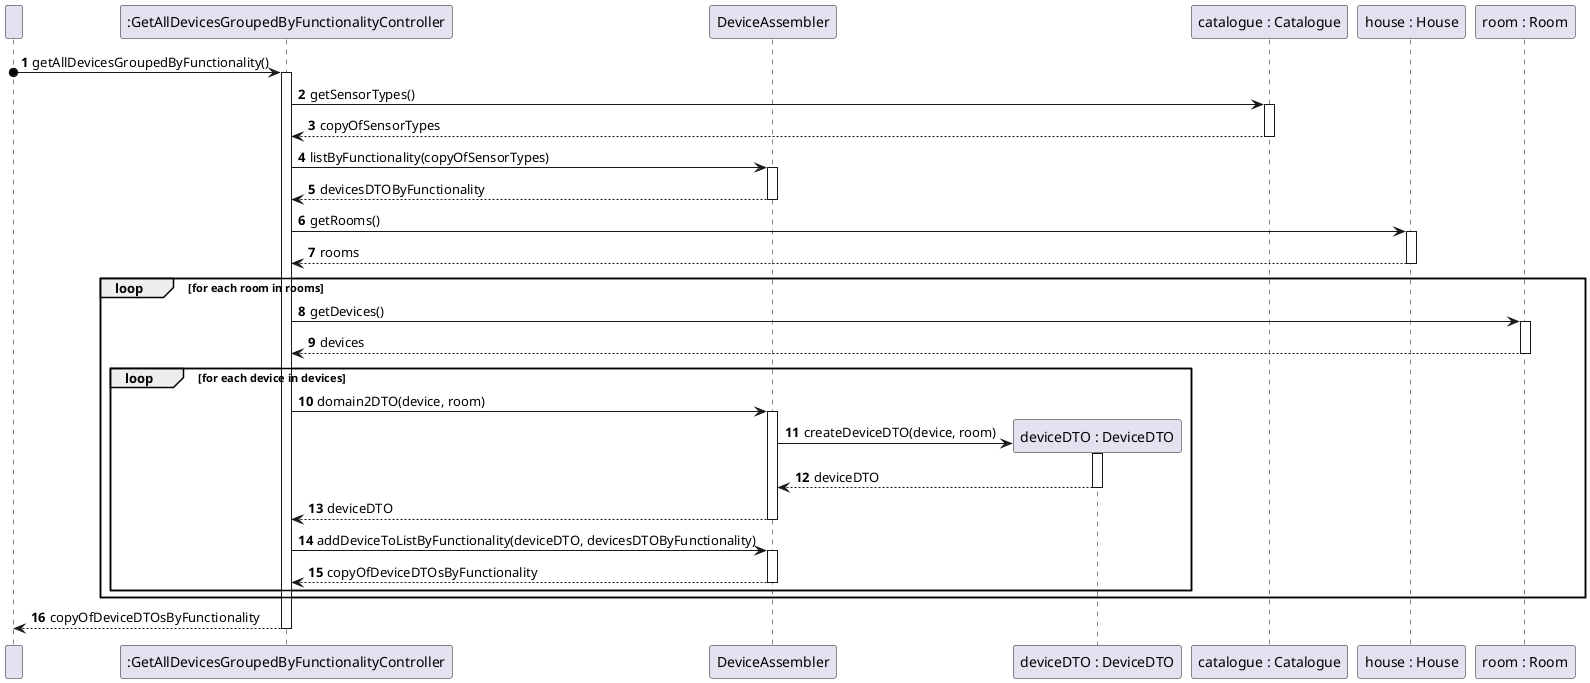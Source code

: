 @startuml
'https://plantuml.com/sequence-diagram

participant " " as User

participant ":GetAllDevicesGroupedByFunctionalityController" as GetAllDevicesGroupedByFunctionalityController

participant "DeviceAssembler" as DeviceAssembler

participant "deviceDTO : DeviceDTO" as DeviceDTO

participant "catalogue : Catalogue" as Catalogue

participant "house : House" as House

participant "room : Room" as Room


autonumber

User o-> GetAllDevicesGroupedByFunctionalityController: getAllDevicesGroupedByFunctionality()

activate GetAllDevicesGroupedByFunctionalityController

GetAllDevicesGroupedByFunctionalityController -> Catalogue: getSensorTypes()


activate Catalogue

Catalogue --> GetAllDevicesGroupedByFunctionalityController: copyOfSensorTypes

deactivate Catalogue


GetAllDevicesGroupedByFunctionalityController -> DeviceAssembler: listByFunctionality(copyOfSensorTypes)

activate DeviceAssembler

DeviceAssembler --> GetAllDevicesGroupedByFunctionalityController: devicesDTOByFunctionality

deactivate DeviceAssembler


GetAllDevicesGroupedByFunctionalityController -> House: getRooms()

activate House

House --> GetAllDevicesGroupedByFunctionalityController: rooms

deactivate House


loop for each room in rooms
    GetAllDevicesGroupedByFunctionalityController -> Room: getDevices()

    activate Room

    Room --> GetAllDevicesGroupedByFunctionalityController: devices

deactivate Room

    loop for each device in devices
        GetAllDevicesGroupedByFunctionalityController -> DeviceAssembler: domain2DTO(device, room)

        activate DeviceAssembler

        create DeviceDTO
        DeviceAssembler -> DeviceDTO: createDeviceDTO(device, room)

        activate DeviceDTO

        DeviceDTO --> DeviceAssembler: deviceDTO

        deactivate DeviceDTO

        DeviceAssembler --> GetAllDevicesGroupedByFunctionalityController: deviceDTO

        deactivate DeviceAssembler

        GetAllDevicesGroupedByFunctionalityController -> DeviceAssembler: addDeviceToListByFunctionality(deviceDTO, devicesDTOByFunctionality)

        activate DeviceAssembler

        DeviceAssembler --> GetAllDevicesGroupedByFunctionalityController: copyOfDeviceDTOsByFunctionality

        deactivate DeviceAssembler
    end
end

GetAllDevicesGroupedByFunctionalityController --> User: copyOfDeviceDTOsByFunctionality

deactivate GetAllDevicesGroupedByFunctionalityController

@enduml
